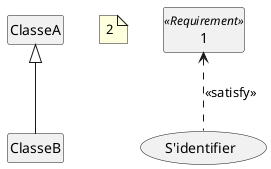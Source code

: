  @startuml
 hide circle
 hide method
 hide attribute

"ClasseA" <|-- "ClasseB"
note as N1
  2
end note

class 1 << Requirement >>
mix_usecase "S'identifier"
1 <.. "S'identifier" : << satisfy >>


@enduml